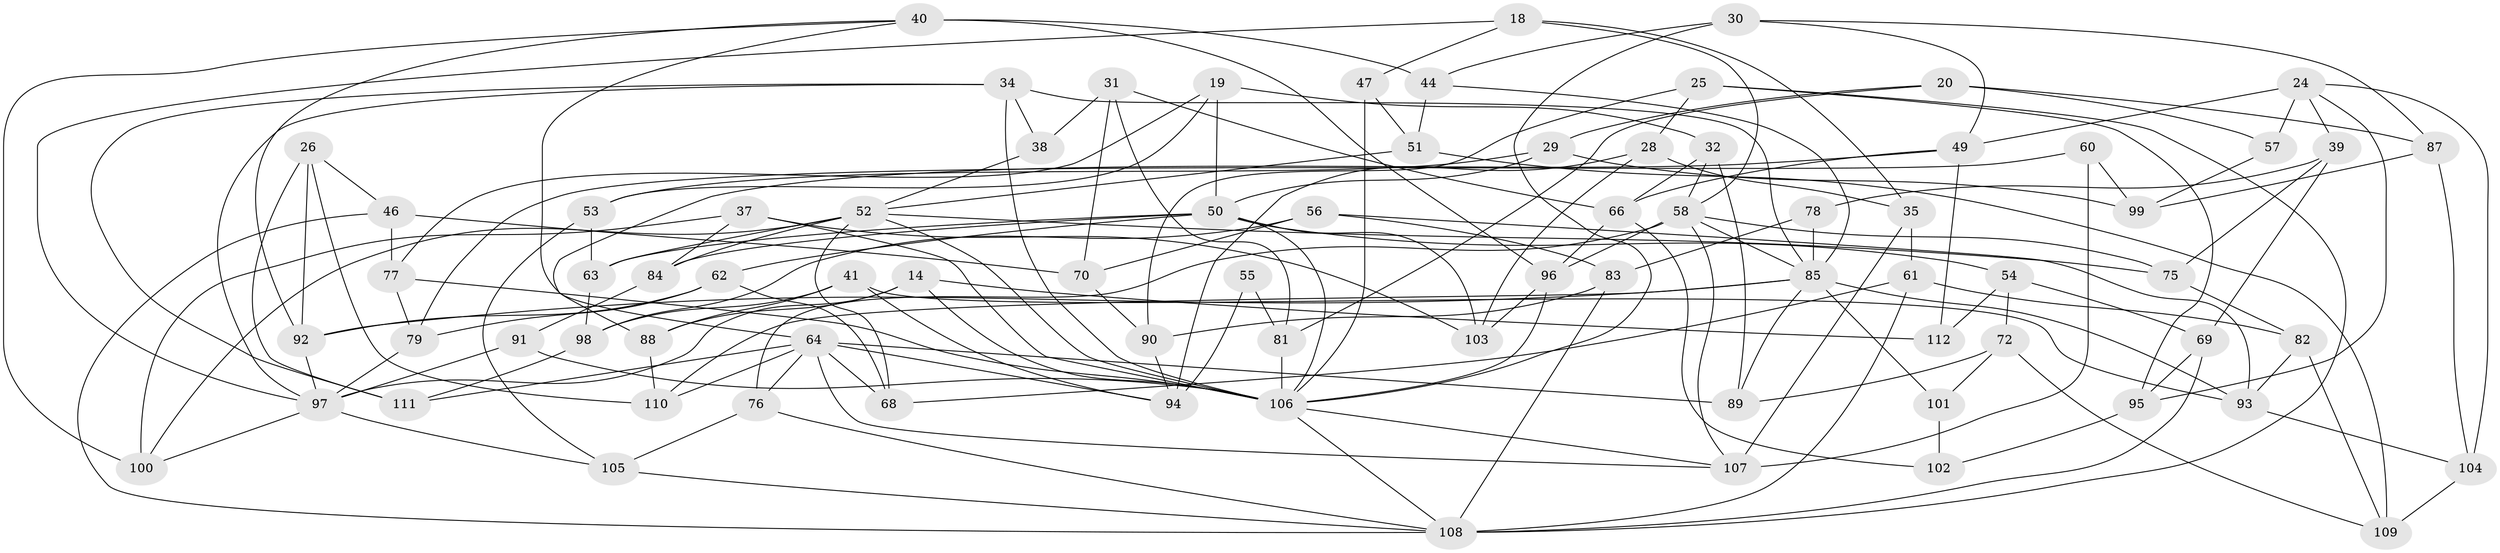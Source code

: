 // original degree distribution, {4: 1.0}
// Generated by graph-tools (version 1.1) at 2025/01/03/04/25 22:01:22]
// undirected, 78 vertices, 174 edges
graph export_dot {
graph [start="1"]
  node [color=gray90,style=filled];
  14;
  18;
  19;
  20;
  24 [super="+17"];
  25;
  26;
  28;
  29;
  30;
  31;
  32;
  34 [super="+2"];
  35;
  37;
  38;
  39;
  40 [super="+6"];
  41;
  44;
  46;
  47;
  49 [super="+21"];
  50 [super="+11+15"];
  51;
  52 [super="+27"];
  53;
  54;
  55;
  56;
  57;
  58 [super="+48"];
  60;
  61;
  62;
  63;
  64 [super="+59"];
  66 [super="+65"];
  68;
  69;
  70;
  72;
  75;
  76;
  77;
  78;
  79;
  81 [super="+74"];
  82;
  83;
  84;
  85 [super="+9+73+33"];
  87;
  88;
  89;
  90;
  91;
  92 [super="+71"];
  93 [super="+67"];
  94 [super="+12"];
  95;
  96 [super="+22"];
  97 [super="+7+86"];
  98;
  99;
  100;
  101;
  102;
  103;
  104;
  105;
  106 [super="+43+80"];
  107 [super="+45"];
  108 [super="+13+42"];
  109;
  110;
  111;
  112;
  14 -- 112;
  14 -- 88;
  14 -- 106;
  14 -- 97;
  18 -- 47;
  18 -- 35;
  18 -- 58;
  18 -- 97;
  19 -- 32;
  19 -- 53;
  19 -- 77;
  19 -- 50;
  20 -- 57;
  20 -- 29;
  20 -- 87;
  20 -- 81;
  24 -- 57 [weight=2];
  24 -- 49;
  24 -- 95;
  24 -- 104;
  24 -- 39;
  25 -- 90;
  25 -- 28;
  25 -- 95;
  25 -- 108;
  26 -- 110;
  26 -- 111;
  26 -- 46;
  26 -- 92;
  28 -- 35;
  28 -- 94;
  28 -- 103;
  29 -- 50;
  29 -- 53;
  29 -- 99;
  30 -- 87;
  30 -- 49;
  30 -- 44;
  30 -- 106;
  31 -- 38;
  31 -- 70;
  31 -- 81;
  31 -- 66;
  32 -- 89;
  32 -- 66;
  32 -- 58;
  34 -- 38 [weight=2];
  34 -- 85;
  34 -- 106;
  34 -- 111;
  34 -- 97;
  35 -- 61;
  35 -- 107;
  37 -- 84;
  37 -- 100;
  37 -- 103;
  37 -- 106;
  38 -- 52;
  39 -- 69;
  39 -- 75;
  39 -- 78;
  40 -- 96 [weight=2];
  40 -- 100;
  40 -- 44;
  40 -- 92;
  40 -- 64;
  41 -- 94;
  41 -- 88;
  41 -- 98;
  41 -- 93;
  44 -- 51;
  44 -- 85;
  46 -- 70;
  46 -- 77;
  46 -- 108;
  47 -- 51;
  47 -- 106 [weight=2];
  49 -- 112 [weight=2];
  49 -- 88;
  49 -- 66;
  50 -- 63;
  50 -- 84;
  50 -- 62;
  50 -- 103;
  50 -- 54;
  50 -- 106;
  51 -- 109;
  51 -- 52;
  52 -- 100;
  52 -- 68;
  52 -- 84;
  52 -- 75;
  52 -- 63;
  52 -- 106;
  53 -- 105;
  53 -- 63;
  54 -- 72;
  54 -- 112;
  54 -- 69;
  55 -- 81 [weight=2];
  55 -- 94 [weight=2];
  56 -- 98;
  56 -- 83;
  56 -- 93;
  56 -- 70;
  57 -- 99;
  58 -- 76;
  58 -- 96;
  58 -- 107;
  58 -- 75;
  58 -- 85 [weight=2];
  60 -- 99;
  60 -- 107 [weight=2];
  60 -- 79;
  61 -- 68;
  61 -- 82;
  61 -- 108;
  62 -- 79;
  62 -- 68;
  62 -- 92;
  63 -- 98;
  64 -- 111;
  64 -- 76;
  64 -- 107;
  64 -- 68;
  64 -- 94;
  64 -- 89;
  64 -- 110;
  66 -- 102 [weight=2];
  66 -- 96;
  69 -- 95;
  69 -- 108;
  70 -- 90;
  72 -- 101;
  72 -- 109;
  72 -- 89;
  75 -- 82;
  76 -- 105;
  76 -- 108;
  77 -- 79;
  77 -- 106;
  78 -- 83;
  78 -- 85 [weight=2];
  79 -- 97;
  81 -- 106 [weight=2];
  82 -- 93;
  82 -- 109;
  83 -- 90;
  83 -- 108;
  84 -- 91;
  85 -- 101 [weight=2];
  85 -- 93 [weight=2];
  85 -- 89;
  85 -- 92 [weight=2];
  85 -- 110;
  87 -- 99;
  87 -- 104;
  88 -- 110;
  90 -- 94;
  91 -- 97;
  91 -- 106 [weight=2];
  92 -- 97;
  93 -- 104;
  95 -- 102;
  96 -- 103;
  96 -- 106;
  97 -- 100;
  97 -- 105;
  98 -- 111;
  101 -- 102;
  104 -- 109;
  105 -- 108;
  106 -- 107;
  106 -- 108;
}
